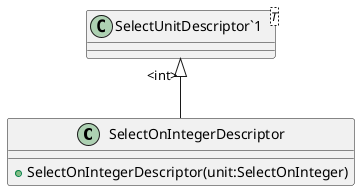 @startuml
class SelectOnIntegerDescriptor {
    + SelectOnIntegerDescriptor(unit:SelectOnInteger)
}
class "SelectUnitDescriptor`1"<T> {
}
"SelectUnitDescriptor`1" "<int>" <|-- SelectOnIntegerDescriptor
@enduml

